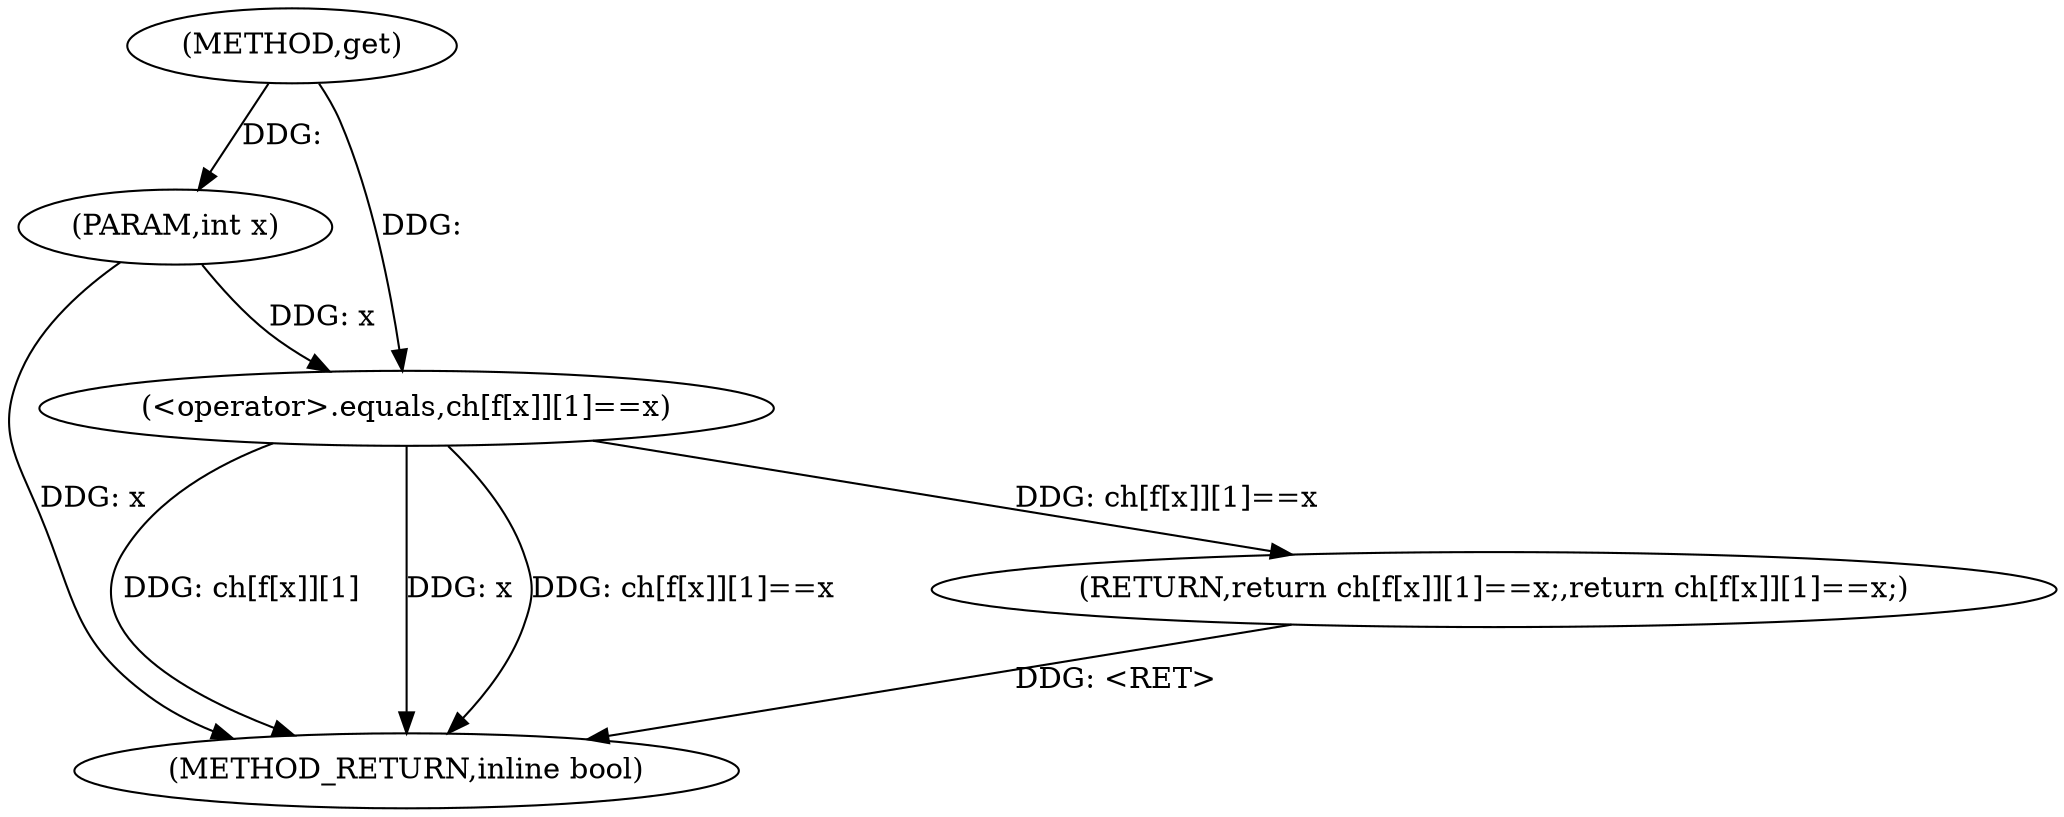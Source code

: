 digraph "get" {  
"1000345" [label = "(METHOD,get)" ]
"1000358" [label = "(METHOD_RETURN,inline bool)" ]
"1000346" [label = "(PARAM,int x)" ]
"1000348" [label = "(RETURN,return ch[f[x]][1]==x;,return ch[f[x]][1]==x;)" ]
"1000349" [label = "(<operator>.equals,ch[f[x]][1]==x)" ]
  "1000346" -> "1000358"  [ label = "DDG: x"] 
  "1000349" -> "1000358"  [ label = "DDG: ch[f[x]][1]"] 
  "1000349" -> "1000358"  [ label = "DDG: x"] 
  "1000349" -> "1000358"  [ label = "DDG: ch[f[x]][1]==x"] 
  "1000348" -> "1000358"  [ label = "DDG: <RET>"] 
  "1000345" -> "1000346"  [ label = "DDG: "] 
  "1000349" -> "1000348"  [ label = "DDG: ch[f[x]][1]==x"] 
  "1000346" -> "1000349"  [ label = "DDG: x"] 
  "1000345" -> "1000349"  [ label = "DDG: "] 
}
